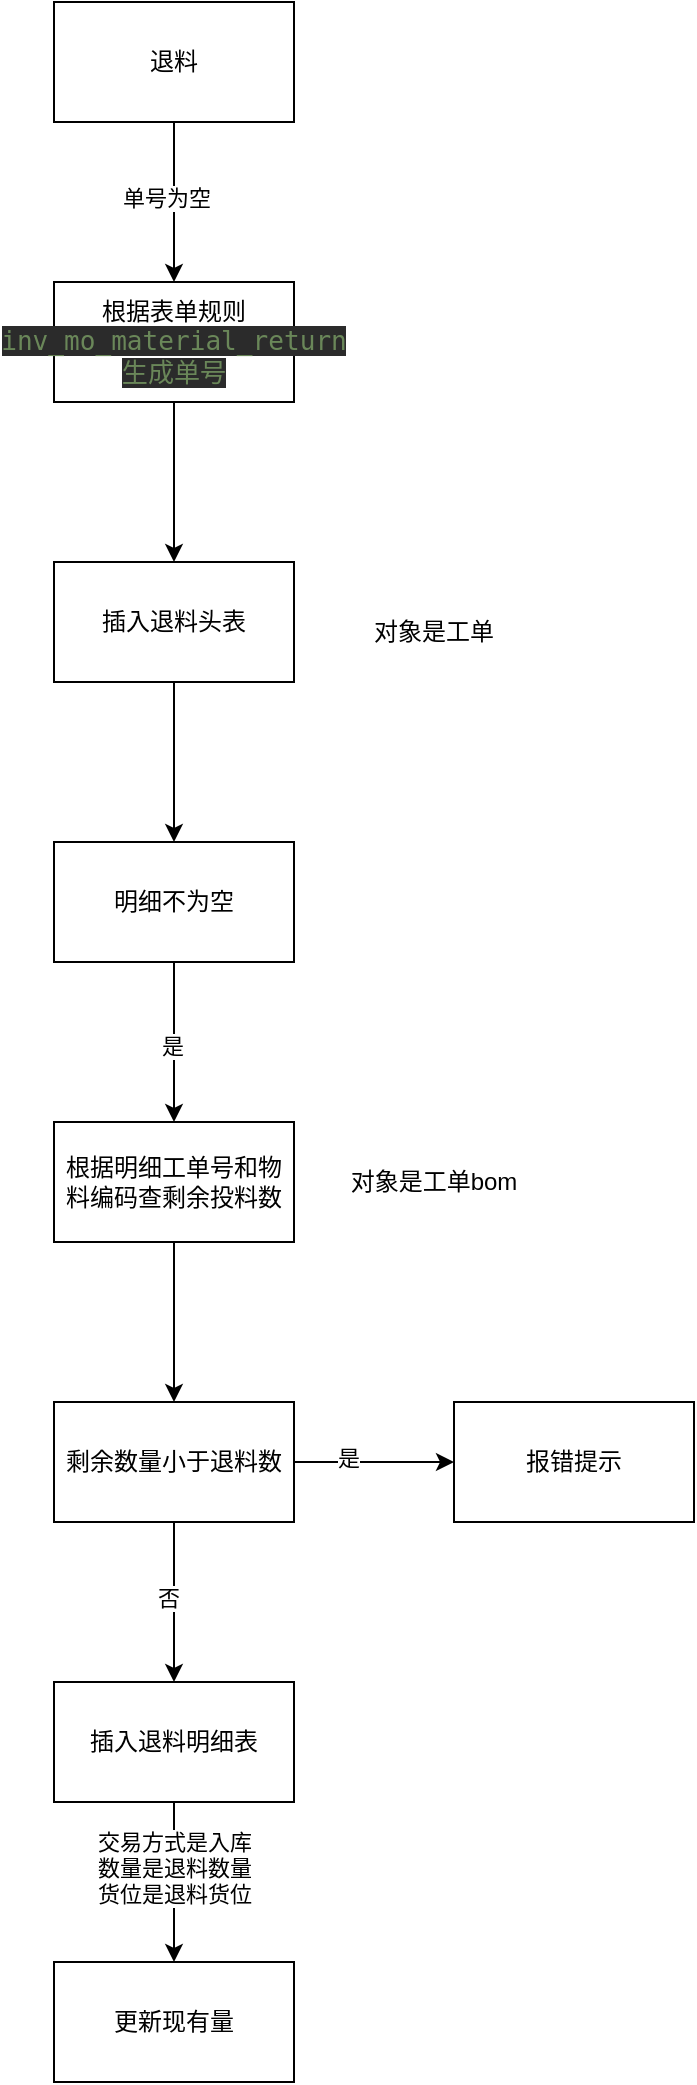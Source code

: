 <mxfile version="28.2.5">
  <diagram name="第 1 页" id="oZjWurGtlgqgvDhw-Can">
    <mxGraphModel dx="1665" dy="751" grid="1" gridSize="10" guides="1" tooltips="1" connect="1" arrows="1" fold="1" page="1" pageScale="1" pageWidth="827" pageHeight="1169" math="0" shadow="0">
      <root>
        <mxCell id="0" />
        <mxCell id="1" parent="0" />
        <mxCell id="mfLFTRLLOklmTbTpKpWq-3" value="" style="edgeStyle=orthogonalEdgeStyle;rounded=0;orthogonalLoop=1;jettySize=auto;html=1;" edge="1" parent="1" source="mfLFTRLLOklmTbTpKpWq-1" target="mfLFTRLLOklmTbTpKpWq-2">
          <mxGeometry relative="1" as="geometry" />
        </mxCell>
        <mxCell id="mfLFTRLLOklmTbTpKpWq-4" value="单号为空" style="edgeLabel;html=1;align=center;verticalAlign=middle;resizable=0;points=[];" vertex="1" connectable="0" parent="mfLFTRLLOklmTbTpKpWq-3">
          <mxGeometry x="-0.05" y="-4" relative="1" as="geometry">
            <mxPoint as="offset" />
          </mxGeometry>
        </mxCell>
        <mxCell id="mfLFTRLLOklmTbTpKpWq-1" value="退料" style="rounded=0;whiteSpace=wrap;html=1;" vertex="1" parent="1">
          <mxGeometry x="310" y="50" width="120" height="60" as="geometry" />
        </mxCell>
        <mxCell id="mfLFTRLLOklmTbTpKpWq-6" value="" style="edgeStyle=orthogonalEdgeStyle;rounded=0;orthogonalLoop=1;jettySize=auto;html=1;" edge="1" parent="1" source="mfLFTRLLOklmTbTpKpWq-2" target="mfLFTRLLOklmTbTpKpWq-5">
          <mxGeometry relative="1" as="geometry" />
        </mxCell>
        <mxCell id="mfLFTRLLOklmTbTpKpWq-2" value="根据表单规则&lt;span style=&quot;color: rgb(106, 135, 89); font-family: &amp;quot;JetBrains Mono&amp;quot;, monospace; font-size: 9.8pt; background-color: rgb(43, 43, 43);&quot;&gt;inv_mo_material_return生成单号&lt;/span&gt;" style="whiteSpace=wrap;html=1;rounded=0;" vertex="1" parent="1">
          <mxGeometry x="310" y="190" width="120" height="60" as="geometry" />
        </mxCell>
        <mxCell id="mfLFTRLLOklmTbTpKpWq-9" value="" style="edgeStyle=orthogonalEdgeStyle;rounded=0;orthogonalLoop=1;jettySize=auto;html=1;" edge="1" parent="1" source="mfLFTRLLOklmTbTpKpWq-5" target="mfLFTRLLOklmTbTpKpWq-8">
          <mxGeometry relative="1" as="geometry" />
        </mxCell>
        <mxCell id="mfLFTRLLOklmTbTpKpWq-5" value="插入退料头表" style="whiteSpace=wrap;html=1;rounded=0;" vertex="1" parent="1">
          <mxGeometry x="310" y="330" width="120" height="60" as="geometry" />
        </mxCell>
        <mxCell id="mfLFTRLLOklmTbTpKpWq-7" value="对象是工单" style="text;html=1;align=center;verticalAlign=middle;whiteSpace=wrap;rounded=0;" vertex="1" parent="1">
          <mxGeometry x="450" y="350" width="100" height="30" as="geometry" />
        </mxCell>
        <mxCell id="mfLFTRLLOklmTbTpKpWq-11" value="" style="edgeStyle=orthogonalEdgeStyle;rounded=0;orthogonalLoop=1;jettySize=auto;html=1;" edge="1" parent="1" source="mfLFTRLLOklmTbTpKpWq-8" target="mfLFTRLLOklmTbTpKpWq-10">
          <mxGeometry relative="1" as="geometry" />
        </mxCell>
        <mxCell id="mfLFTRLLOklmTbTpKpWq-12" value="是" style="edgeLabel;html=1;align=center;verticalAlign=middle;resizable=0;points=[];" vertex="1" connectable="0" parent="mfLFTRLLOklmTbTpKpWq-11">
          <mxGeometry x="0.05" y="-1" relative="1" as="geometry">
            <mxPoint as="offset" />
          </mxGeometry>
        </mxCell>
        <mxCell id="mfLFTRLLOklmTbTpKpWq-8" value="明细不为空" style="whiteSpace=wrap;html=1;rounded=0;" vertex="1" parent="1">
          <mxGeometry x="310" y="470" width="120" height="60" as="geometry" />
        </mxCell>
        <mxCell id="mfLFTRLLOklmTbTpKpWq-15" value="" style="edgeStyle=orthogonalEdgeStyle;rounded=0;orthogonalLoop=1;jettySize=auto;html=1;" edge="1" parent="1" source="mfLFTRLLOklmTbTpKpWq-10" target="mfLFTRLLOklmTbTpKpWq-14">
          <mxGeometry relative="1" as="geometry" />
        </mxCell>
        <mxCell id="mfLFTRLLOklmTbTpKpWq-10" value="根据明细工单号和物料编码查剩余投料数" style="whiteSpace=wrap;html=1;rounded=0;" vertex="1" parent="1">
          <mxGeometry x="310" y="610" width="120" height="60" as="geometry" />
        </mxCell>
        <mxCell id="mfLFTRLLOklmTbTpKpWq-13" value="对象是工单bom" style="text;html=1;align=center;verticalAlign=middle;whiteSpace=wrap;rounded=0;" vertex="1" parent="1">
          <mxGeometry x="450" y="625" width="100" height="30" as="geometry" />
        </mxCell>
        <mxCell id="mfLFTRLLOklmTbTpKpWq-17" value="" style="edgeStyle=orthogonalEdgeStyle;rounded=0;orthogonalLoop=1;jettySize=auto;html=1;" edge="1" parent="1" source="mfLFTRLLOklmTbTpKpWq-14" target="mfLFTRLLOklmTbTpKpWq-16">
          <mxGeometry relative="1" as="geometry" />
        </mxCell>
        <mxCell id="mfLFTRLLOklmTbTpKpWq-18" value="是" style="edgeLabel;html=1;align=center;verticalAlign=middle;resizable=0;points=[];" vertex="1" connectable="0" parent="mfLFTRLLOklmTbTpKpWq-17">
          <mxGeometry x="-0.325" y="2" relative="1" as="geometry">
            <mxPoint as="offset" />
          </mxGeometry>
        </mxCell>
        <mxCell id="mfLFTRLLOklmTbTpKpWq-20" value="" style="edgeStyle=orthogonalEdgeStyle;rounded=0;orthogonalLoop=1;jettySize=auto;html=1;" edge="1" parent="1" source="mfLFTRLLOklmTbTpKpWq-14" target="mfLFTRLLOklmTbTpKpWq-19">
          <mxGeometry relative="1" as="geometry" />
        </mxCell>
        <mxCell id="mfLFTRLLOklmTbTpKpWq-21" value="否" style="edgeLabel;html=1;align=center;verticalAlign=middle;resizable=0;points=[];" vertex="1" connectable="0" parent="mfLFTRLLOklmTbTpKpWq-20">
          <mxGeometry x="-0.05" y="-3" relative="1" as="geometry">
            <mxPoint as="offset" />
          </mxGeometry>
        </mxCell>
        <mxCell id="mfLFTRLLOklmTbTpKpWq-14" value="剩余数量小于退料数" style="whiteSpace=wrap;html=1;rounded=0;" vertex="1" parent="1">
          <mxGeometry x="310" y="750" width="120" height="60" as="geometry" />
        </mxCell>
        <mxCell id="mfLFTRLLOklmTbTpKpWq-16" value="报错提示" style="whiteSpace=wrap;html=1;rounded=0;" vertex="1" parent="1">
          <mxGeometry x="510" y="750" width="120" height="60" as="geometry" />
        </mxCell>
        <mxCell id="mfLFTRLLOklmTbTpKpWq-23" value="" style="edgeStyle=orthogonalEdgeStyle;rounded=0;orthogonalLoop=1;jettySize=auto;html=1;" edge="1" parent="1" source="mfLFTRLLOklmTbTpKpWq-19" target="mfLFTRLLOklmTbTpKpWq-22">
          <mxGeometry relative="1" as="geometry" />
        </mxCell>
        <mxCell id="mfLFTRLLOklmTbTpKpWq-25" value="交易方式是入库&lt;div&gt;数量是退料数量&lt;/div&gt;&lt;div&gt;货位是退料货位&lt;/div&gt;" style="edgeLabel;html=1;align=center;verticalAlign=middle;resizable=0;points=[];" vertex="1" connectable="0" parent="mfLFTRLLOklmTbTpKpWq-23">
          <mxGeometry x="-0.175" relative="1" as="geometry">
            <mxPoint as="offset" />
          </mxGeometry>
        </mxCell>
        <mxCell id="mfLFTRLLOklmTbTpKpWq-19" value="插入退料明细表" style="whiteSpace=wrap;html=1;rounded=0;" vertex="1" parent="1">
          <mxGeometry x="310" y="890" width="120" height="60" as="geometry" />
        </mxCell>
        <mxCell id="mfLFTRLLOklmTbTpKpWq-22" value="更新现有量" style="whiteSpace=wrap;html=1;rounded=0;" vertex="1" parent="1">
          <mxGeometry x="310" y="1030" width="120" height="60" as="geometry" />
        </mxCell>
      </root>
    </mxGraphModel>
  </diagram>
</mxfile>
